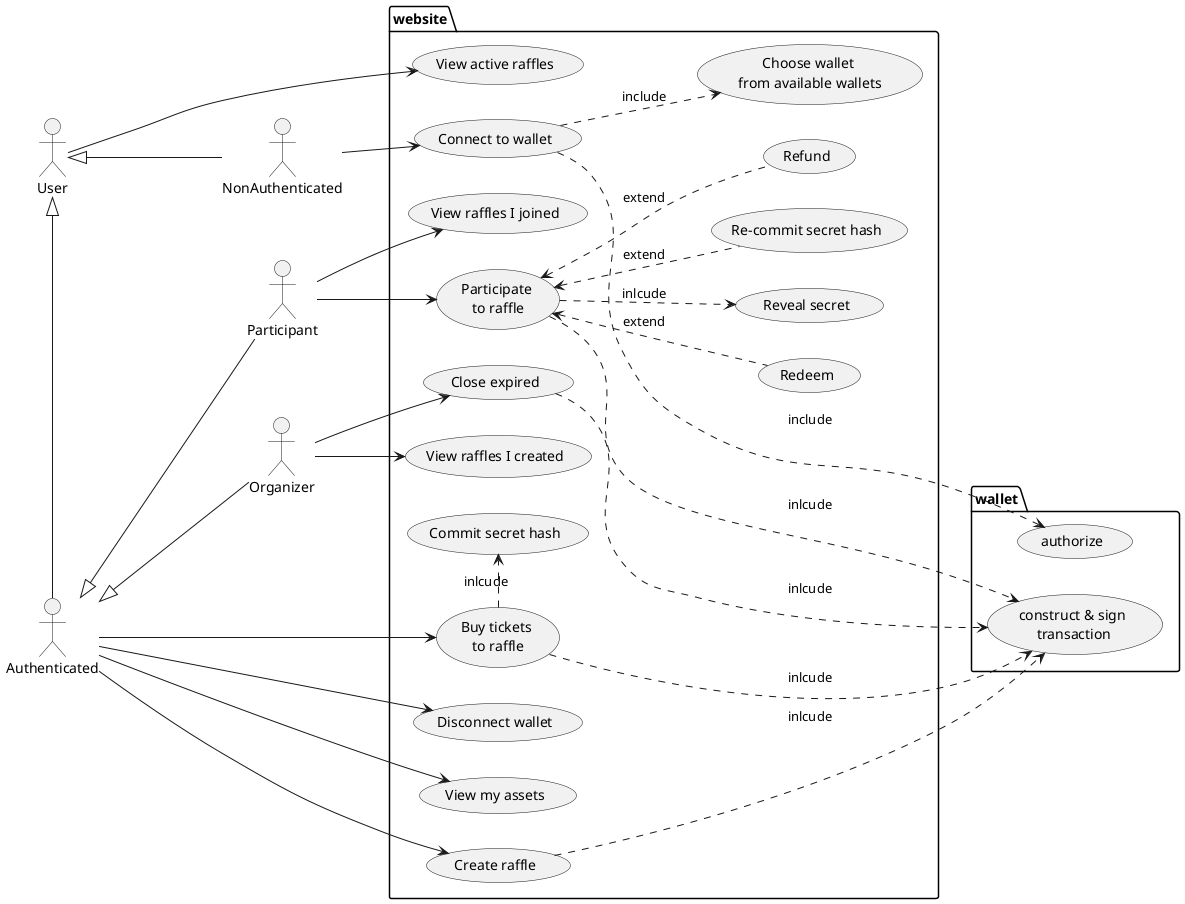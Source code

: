@startuml RaffleDApp-UseCases
left to right direction

Actor User as U
Actor NonAuthenticated as NAU
Actor Authenticated as AU
Actor Participant as P
Actor Organizer as O

U  <|- AU
U  <|-- NAU
AU <|--- P
AU <|--- O

package wallet {
    usecase (construct & sign\n transaction) as tx
    usecase (authorize)
}

package website{
    ' Any user
    usecase (Connect to wallet) as connectToWallet
    usecase (Choose wallet \nfrom available wallets) as chooseWallet
    ' Authenticated user
    usecase (Disconnect wallet) as disconnectWallet
    usecase (View my assets) as viewMyAssets
    usecase (Create raffle) as createRaffle
    usecase (View active raffles) as viewActive
    usecase (Buy tickets\n to raffle) as  buyTicket
    ' Organizer
    usecase (View raffles I created) as viewMyRaffles
    usecase (Close expired) as closeExpired
    ' Participants
    usecase (View raffles I joined) as viewJoinedRaffles
    usecase (Participate\n to raffle) as  participate
    usecase (Refund) as refund
    usecase (Redeem) as redeem
    usecase (Reveal secret) as reveal
    usecase (Commit secret hash) as commit
    usecase (Re-commit secret hash) as recommit


    connectToWallet ..> chooseWallet : include
    connectToWallet ...> authorize : include
    createRaffle ...> tx : inlcude
    buyTicket ...> tx : inlcude
    participate ...> tx : inlcude
    closeExpired .> tx : inlcude


    buyTicket .> commit : inlcude

    participate ..> reveal : inlcude
    participate <.. redeem : extend
    participate <.. refund : extend
    participate <.. recommit : extend

}

U -> viewActive

NAU --> connectToWallet

AU -> disconnectWallet
AU -> viewMyAssets
AU -> createRaffle
AU -> buyTicket

O --> viewMyRaffles
O --> closeExpired

P --> viewJoinedRaffles
P --> participate

@enduml